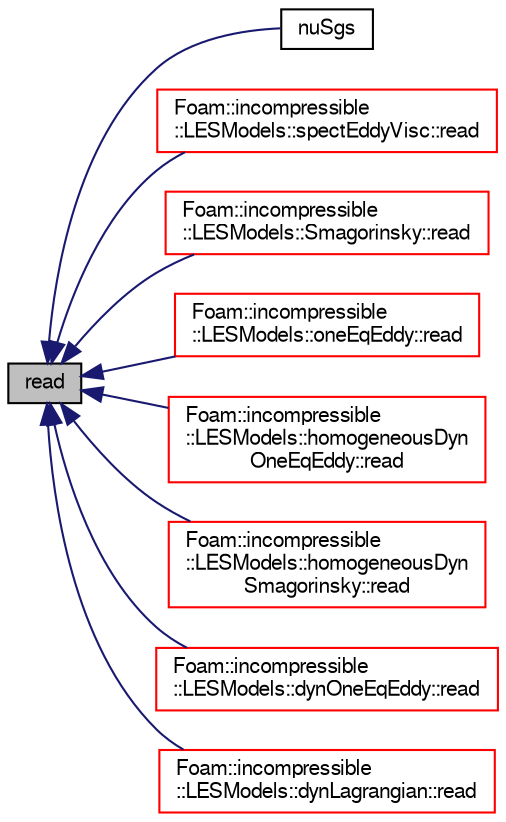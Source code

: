 digraph "read"
{
  bgcolor="transparent";
  edge [fontname="FreeSans",fontsize="10",labelfontname="FreeSans",labelfontsize="10"];
  node [fontname="FreeSans",fontsize="10",shape=record];
  rankdir="LR";
  Node1930 [label="read",height=0.2,width=0.4,color="black", fillcolor="grey75", style="filled", fontcolor="black"];
  Node1930 -> Node1931 [dir="back",color="midnightblue",fontsize="10",style="solid",fontname="FreeSans"];
  Node1931 [label="nuSgs",height=0.2,width=0.4,color="black",URL="$a30846.html#abde47ef2bb39f49cb72a765c4fd8cc3c",tooltip="Return the SGS viscosity. "];
  Node1930 -> Node1932 [dir="back",color="midnightblue",fontsize="10",style="solid",fontname="FreeSans"];
  Node1932 [label="Foam::incompressible\l::LESModels::spectEddyVisc::read",height=0.2,width=0.4,color="red",URL="$a30918.html#af816873151ddb0126e98bb2f914d8ed5",tooltip="Read LESProperties dictionary. "];
  Node1930 -> Node1934 [dir="back",color="midnightblue",fontsize="10",style="solid",fontname="FreeSans"];
  Node1934 [label="Foam::incompressible\l::LESModels::Smagorinsky::read",height=0.2,width=0.4,color="red",URL="$a30894.html#af816873151ddb0126e98bb2f914d8ed5",tooltip="Read LESProperties dictionary. "];
  Node1930 -> Node1944 [dir="back",color="midnightblue",fontsize="10",style="solid",fontname="FreeSans"];
  Node1944 [label="Foam::incompressible\l::LESModels::oneEqEddy::read",height=0.2,width=0.4,color="red",URL="$a30886.html#af816873151ddb0126e98bb2f914d8ed5",tooltip="Read LESProperties dictionary. "];
  Node1930 -> Node1947 [dir="back",color="midnightblue",fontsize="10",style="solid",fontname="FreeSans"];
  Node1947 [label="Foam::incompressible\l::LESModels::homogeneousDyn\lOneEqEddy::read",height=0.2,width=0.4,color="red",URL="$a30854.html#af816873151ddb0126e98bb2f914d8ed5",tooltip="Read LESProperties dictionary. "];
  Node1930 -> Node1950 [dir="back",color="midnightblue",fontsize="10",style="solid",fontname="FreeSans"];
  Node1950 [label="Foam::incompressible\l::LESModels::homogeneousDyn\lSmagorinsky::read",height=0.2,width=0.4,color="red",URL="$a30858.html#af816873151ddb0126e98bb2f914d8ed5",tooltip="Read LESProperties dictionary. "];
  Node1930 -> Node1952 [dir="back",color="midnightblue",fontsize="10",style="solid",fontname="FreeSans"];
  Node1952 [label="Foam::incompressible\l::LESModels::dynOneEqEddy::read",height=0.2,width=0.4,color="red",URL="$a30842.html#af816873151ddb0126e98bb2f914d8ed5",tooltip="Read LESProperties dictionary. "];
  Node1930 -> Node1955 [dir="back",color="midnightblue",fontsize="10",style="solid",fontname="FreeSans"];
  Node1955 [label="Foam::incompressible\l::LESModels::dynLagrangian::read",height=0.2,width=0.4,color="red",URL="$a30838.html#af816873151ddb0126e98bb2f914d8ed5",tooltip="Read LESProperties dictionary. "];
}

